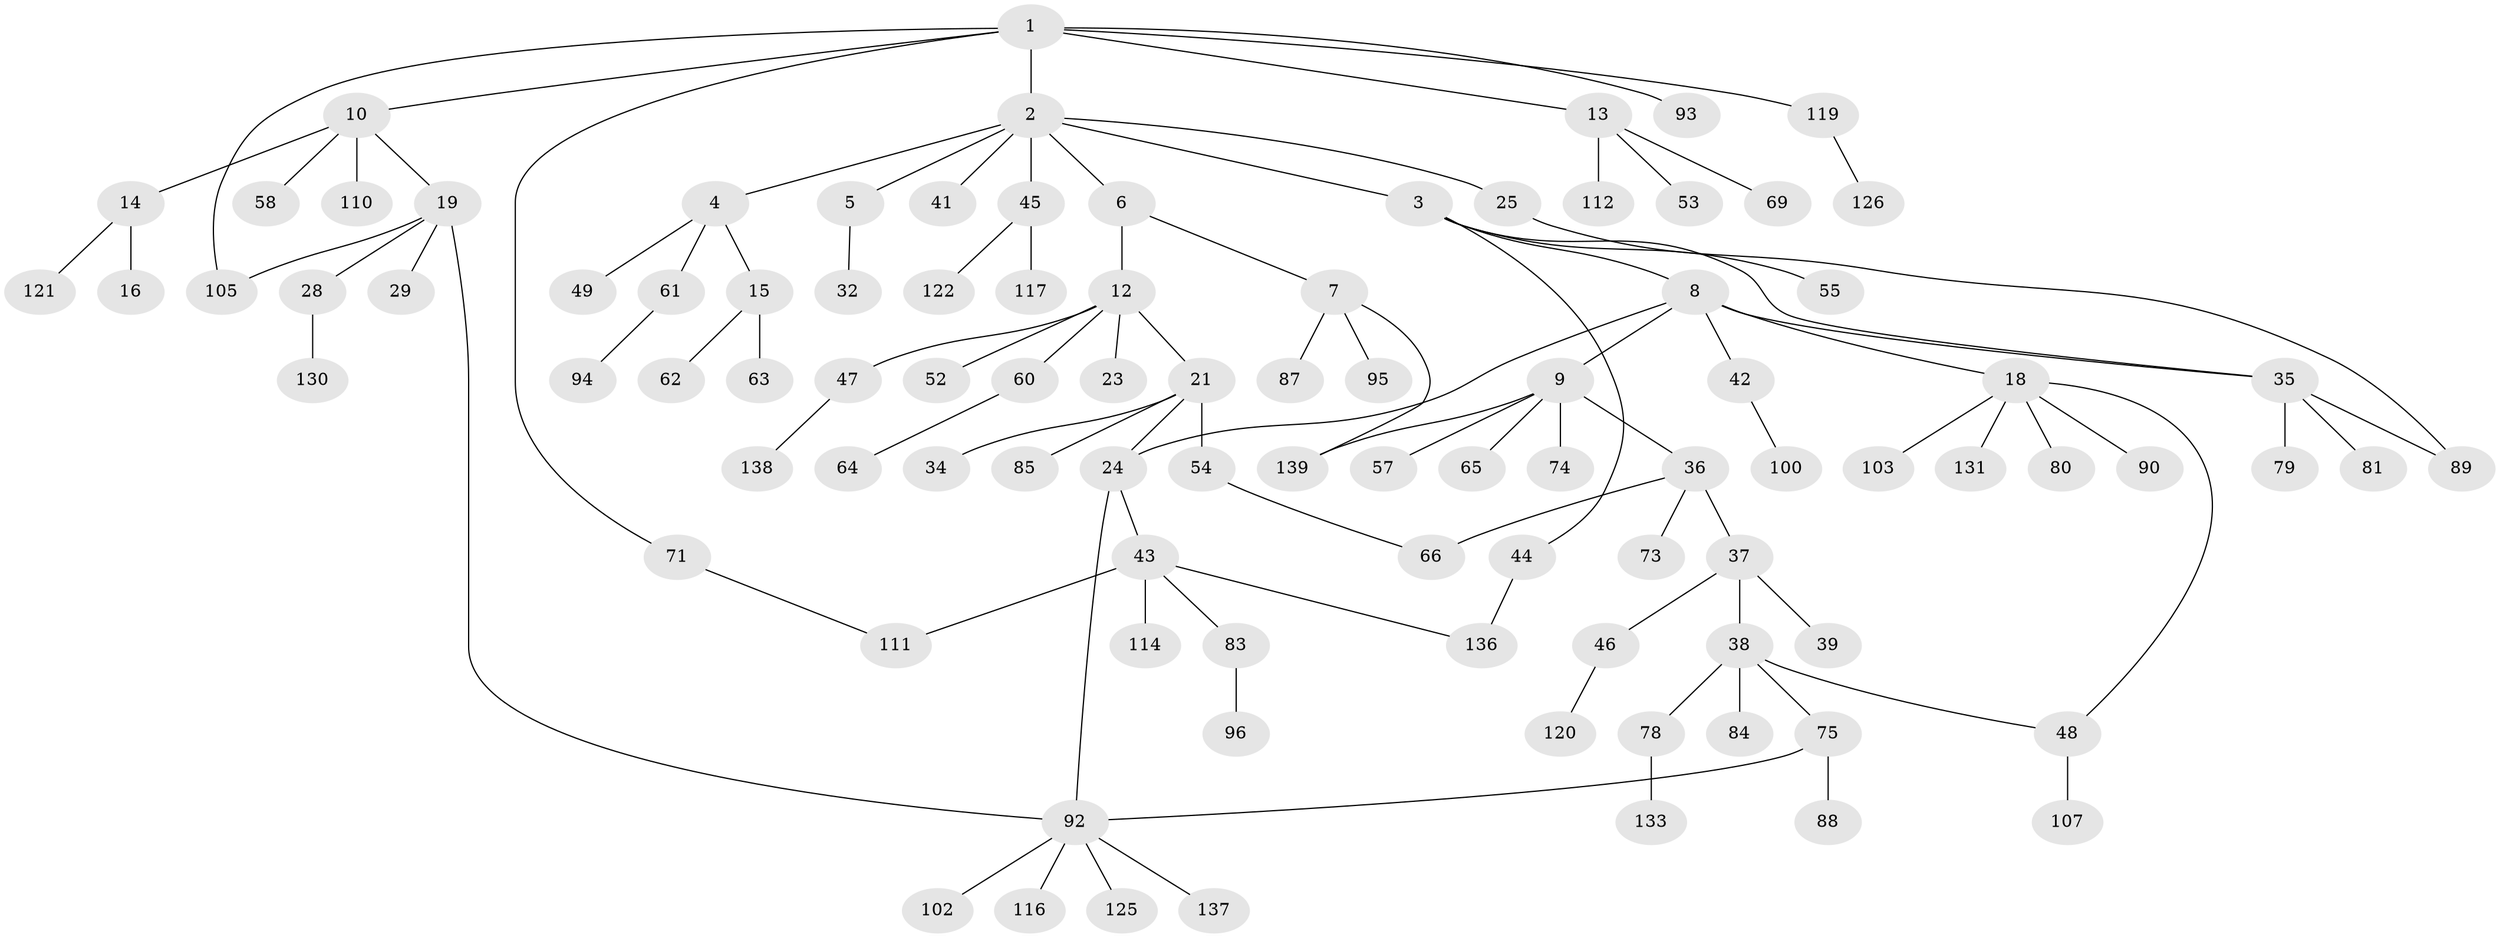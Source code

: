 // Generated by graph-tools (version 1.1) at 2025/51/02/27/25 19:51:38]
// undirected, 97 vertices, 107 edges
graph export_dot {
graph [start="1"]
  node [color=gray90,style=filled];
  1 [super="+27"];
  2 [super="+26"];
  3 [super="+11"];
  4 [super="+22"];
  5 [super="+72"];
  6;
  7 [super="+86"];
  8 [super="+33"];
  9 [super="+17"];
  10 [super="+30"];
  12 [super="+20"];
  13 [super="+77"];
  14 [super="+40"];
  15;
  16;
  18 [super="+82"];
  19;
  21 [super="+31"];
  23;
  24 [super="+104"];
  25;
  28 [super="+50"];
  29 [super="+127"];
  32;
  34 [super="+99"];
  35 [super="+56"];
  36;
  37 [super="+68"];
  38 [super="+70"];
  39 [super="+118"];
  41 [super="+128"];
  42;
  43 [super="+59"];
  44;
  45 [super="+108"];
  46;
  47 [super="+135"];
  48 [super="+51"];
  49;
  52;
  53;
  54;
  55 [super="+67"];
  57;
  58;
  60;
  61;
  62;
  63;
  64 [super="+106"];
  65;
  66 [super="+123"];
  69;
  71 [super="+132"];
  73;
  74;
  75 [super="+76"];
  78 [super="+113"];
  79;
  80 [super="+109"];
  81;
  83;
  84;
  85;
  87 [super="+129"];
  88 [super="+97"];
  89 [super="+91"];
  90 [super="+115"];
  92 [super="+98"];
  93;
  94;
  95 [super="+101"];
  96;
  100;
  102;
  103 [super="+134"];
  105 [super="+124"];
  107;
  110;
  111;
  112;
  114;
  116;
  117;
  119;
  120;
  121;
  122;
  125;
  126;
  130;
  131;
  133;
  136;
  137;
  138;
  139;
  1 -- 2;
  1 -- 10;
  1 -- 13;
  1 -- 71;
  1 -- 93;
  1 -- 119;
  1 -- 105;
  2 -- 3;
  2 -- 4;
  2 -- 5;
  2 -- 6;
  2 -- 25;
  2 -- 41;
  2 -- 45;
  3 -- 8;
  3 -- 35;
  3 -- 44;
  3 -- 55;
  4 -- 15;
  4 -- 61;
  4 -- 49;
  5 -- 32;
  6 -- 7;
  6 -- 12;
  7 -- 95;
  7 -- 139;
  7 -- 87;
  8 -- 9;
  8 -- 18;
  8 -- 35;
  8 -- 24;
  8 -- 42;
  9 -- 139;
  9 -- 65;
  9 -- 36;
  9 -- 74;
  9 -- 57;
  10 -- 14;
  10 -- 19;
  10 -- 58;
  10 -- 110;
  12 -- 21;
  12 -- 47;
  12 -- 23;
  12 -- 52;
  12 -- 60;
  13 -- 53;
  13 -- 69;
  13 -- 112;
  14 -- 16;
  14 -- 121;
  15 -- 62;
  15 -- 63;
  18 -- 48;
  18 -- 80;
  18 -- 103;
  18 -- 131;
  18 -- 90;
  19 -- 28;
  19 -- 29;
  19 -- 105;
  19 -- 92;
  21 -- 24;
  21 -- 34;
  21 -- 85;
  21 -- 54;
  24 -- 43;
  24 -- 92;
  25 -- 89;
  28 -- 130;
  35 -- 81;
  35 -- 89;
  35 -- 79;
  36 -- 37;
  36 -- 66;
  36 -- 73;
  37 -- 38;
  37 -- 39;
  37 -- 46;
  38 -- 75;
  38 -- 78;
  38 -- 48;
  38 -- 84;
  42 -- 100;
  43 -- 111;
  43 -- 114;
  43 -- 136;
  43 -- 83;
  44 -- 136;
  45 -- 117;
  45 -- 122;
  46 -- 120;
  47 -- 138;
  48 -- 107;
  54 -- 66;
  60 -- 64;
  61 -- 94;
  71 -- 111;
  75 -- 88;
  75 -- 92;
  78 -- 133;
  83 -- 96;
  92 -- 116;
  92 -- 102;
  92 -- 137;
  92 -- 125;
  119 -- 126;
}
